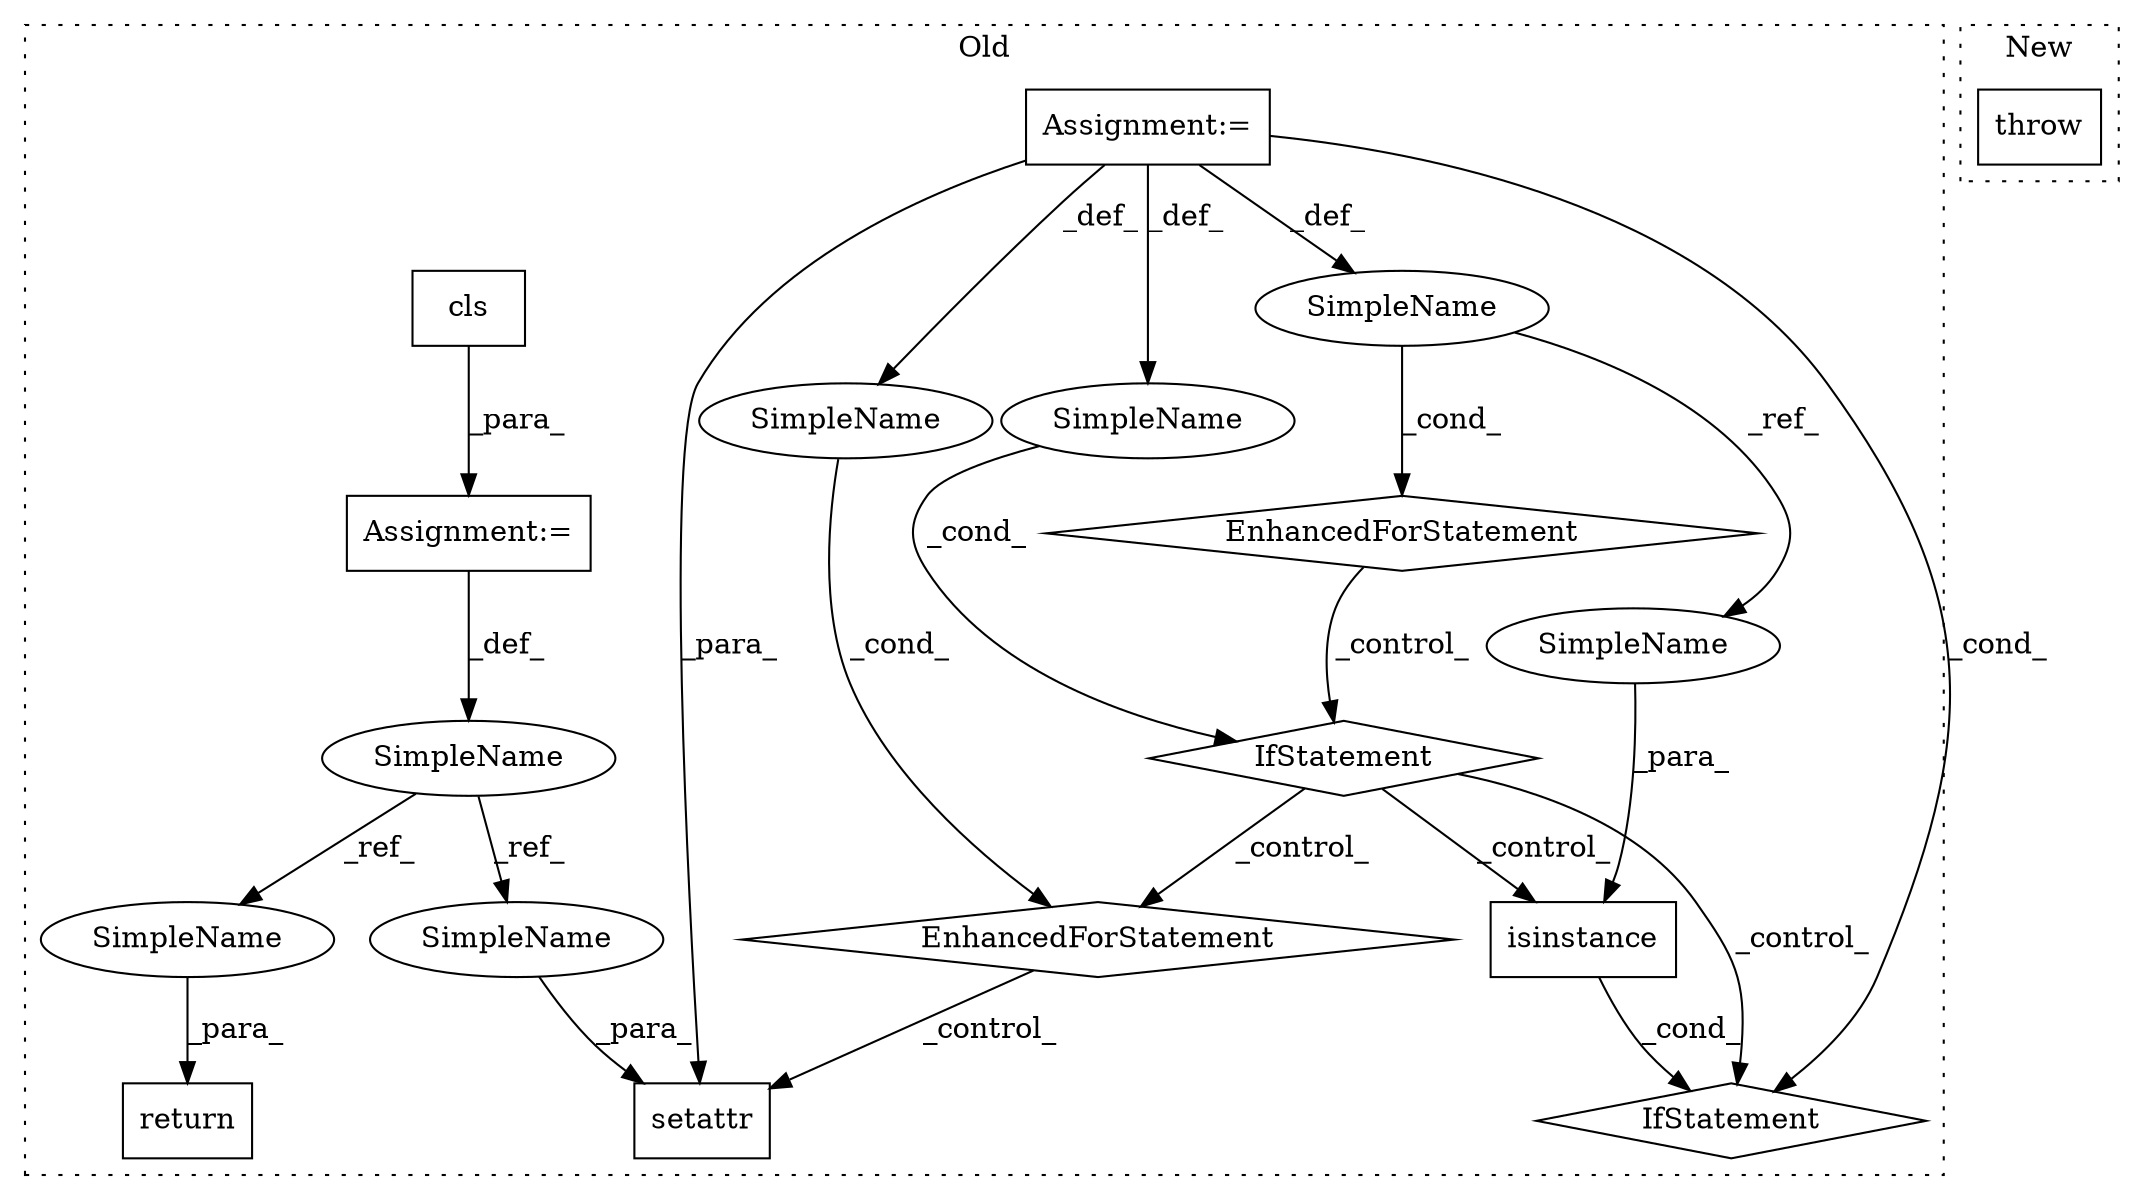 digraph G {
subgraph cluster0 {
1 [label="cls" a="32" s="2278" l="5" shape="box"];
3 [label="return" a="41" s="2843" l="7" shape="box"];
4 [label="Assignment:=" a="7" s="2277" l="1" shape="box"];
5 [label="setattr" a="32" s="2769,2812" l="8,1" shape="box"];
6 [label="EnhancedForStatement" a="70" s="2289,2379" l="65,2" shape="diamond"];
7 [label="isinstance" a="32" s="2555,2575" l="11,1" shape="box"];
8 [label="EnhancedForStatement" a="70" s="2630,2705" l="61,2" shape="diamond"];
9 [label="SimpleName" a="42" s="2695" l="3" shape="ellipse"];
10 [label="SimpleName" a="42" s="2358" l="4" shape="ellipse"];
11 [label="SimpleName" a="42" s="" l="" shape="ellipse"];
12 [label="SimpleName" a="42" s="2275" l="2" shape="ellipse"];
13 [label="IfStatement" a="25" s="2522,2538" l="4,2" shape="diamond"];
14 [label="Assignment:=" a="7" s="2289,2379" l="65,2" shape="box"];
15 [label="IfStatement" a="25" s="2550,2576" l="4,2" shape="diamond"];
16 [label="SimpleName" a="42" s="2777" l="2" shape="ellipse"];
17 [label="SimpleName" a="42" s="2850" l="2" shape="ellipse"];
18 [label="SimpleName" a="42" s="2566" l="4" shape="ellipse"];
label = "Old";
style="dotted";
}
subgraph cluster1 {
2 [label="throw" a="53" s="630" l="6" shape="box"];
label = "New";
style="dotted";
}
1 -> 4 [label="_para_"];
4 -> 12 [label="_def_"];
6 -> 13 [label="_control_"];
7 -> 15 [label="_cond_"];
8 -> 5 [label="_control_"];
9 -> 8 [label="_cond_"];
10 -> 18 [label="_ref_"];
10 -> 6 [label="_cond_"];
11 -> 13 [label="_cond_"];
12 -> 16 [label="_ref_"];
12 -> 17 [label="_ref_"];
13 -> 7 [label="_control_"];
13 -> 8 [label="_control_"];
13 -> 15 [label="_control_"];
14 -> 5 [label="_para_"];
14 -> 10 [label="_def_"];
14 -> 15 [label="_cond_"];
14 -> 9 [label="_def_"];
14 -> 11 [label="_def_"];
16 -> 5 [label="_para_"];
17 -> 3 [label="_para_"];
18 -> 7 [label="_para_"];
}